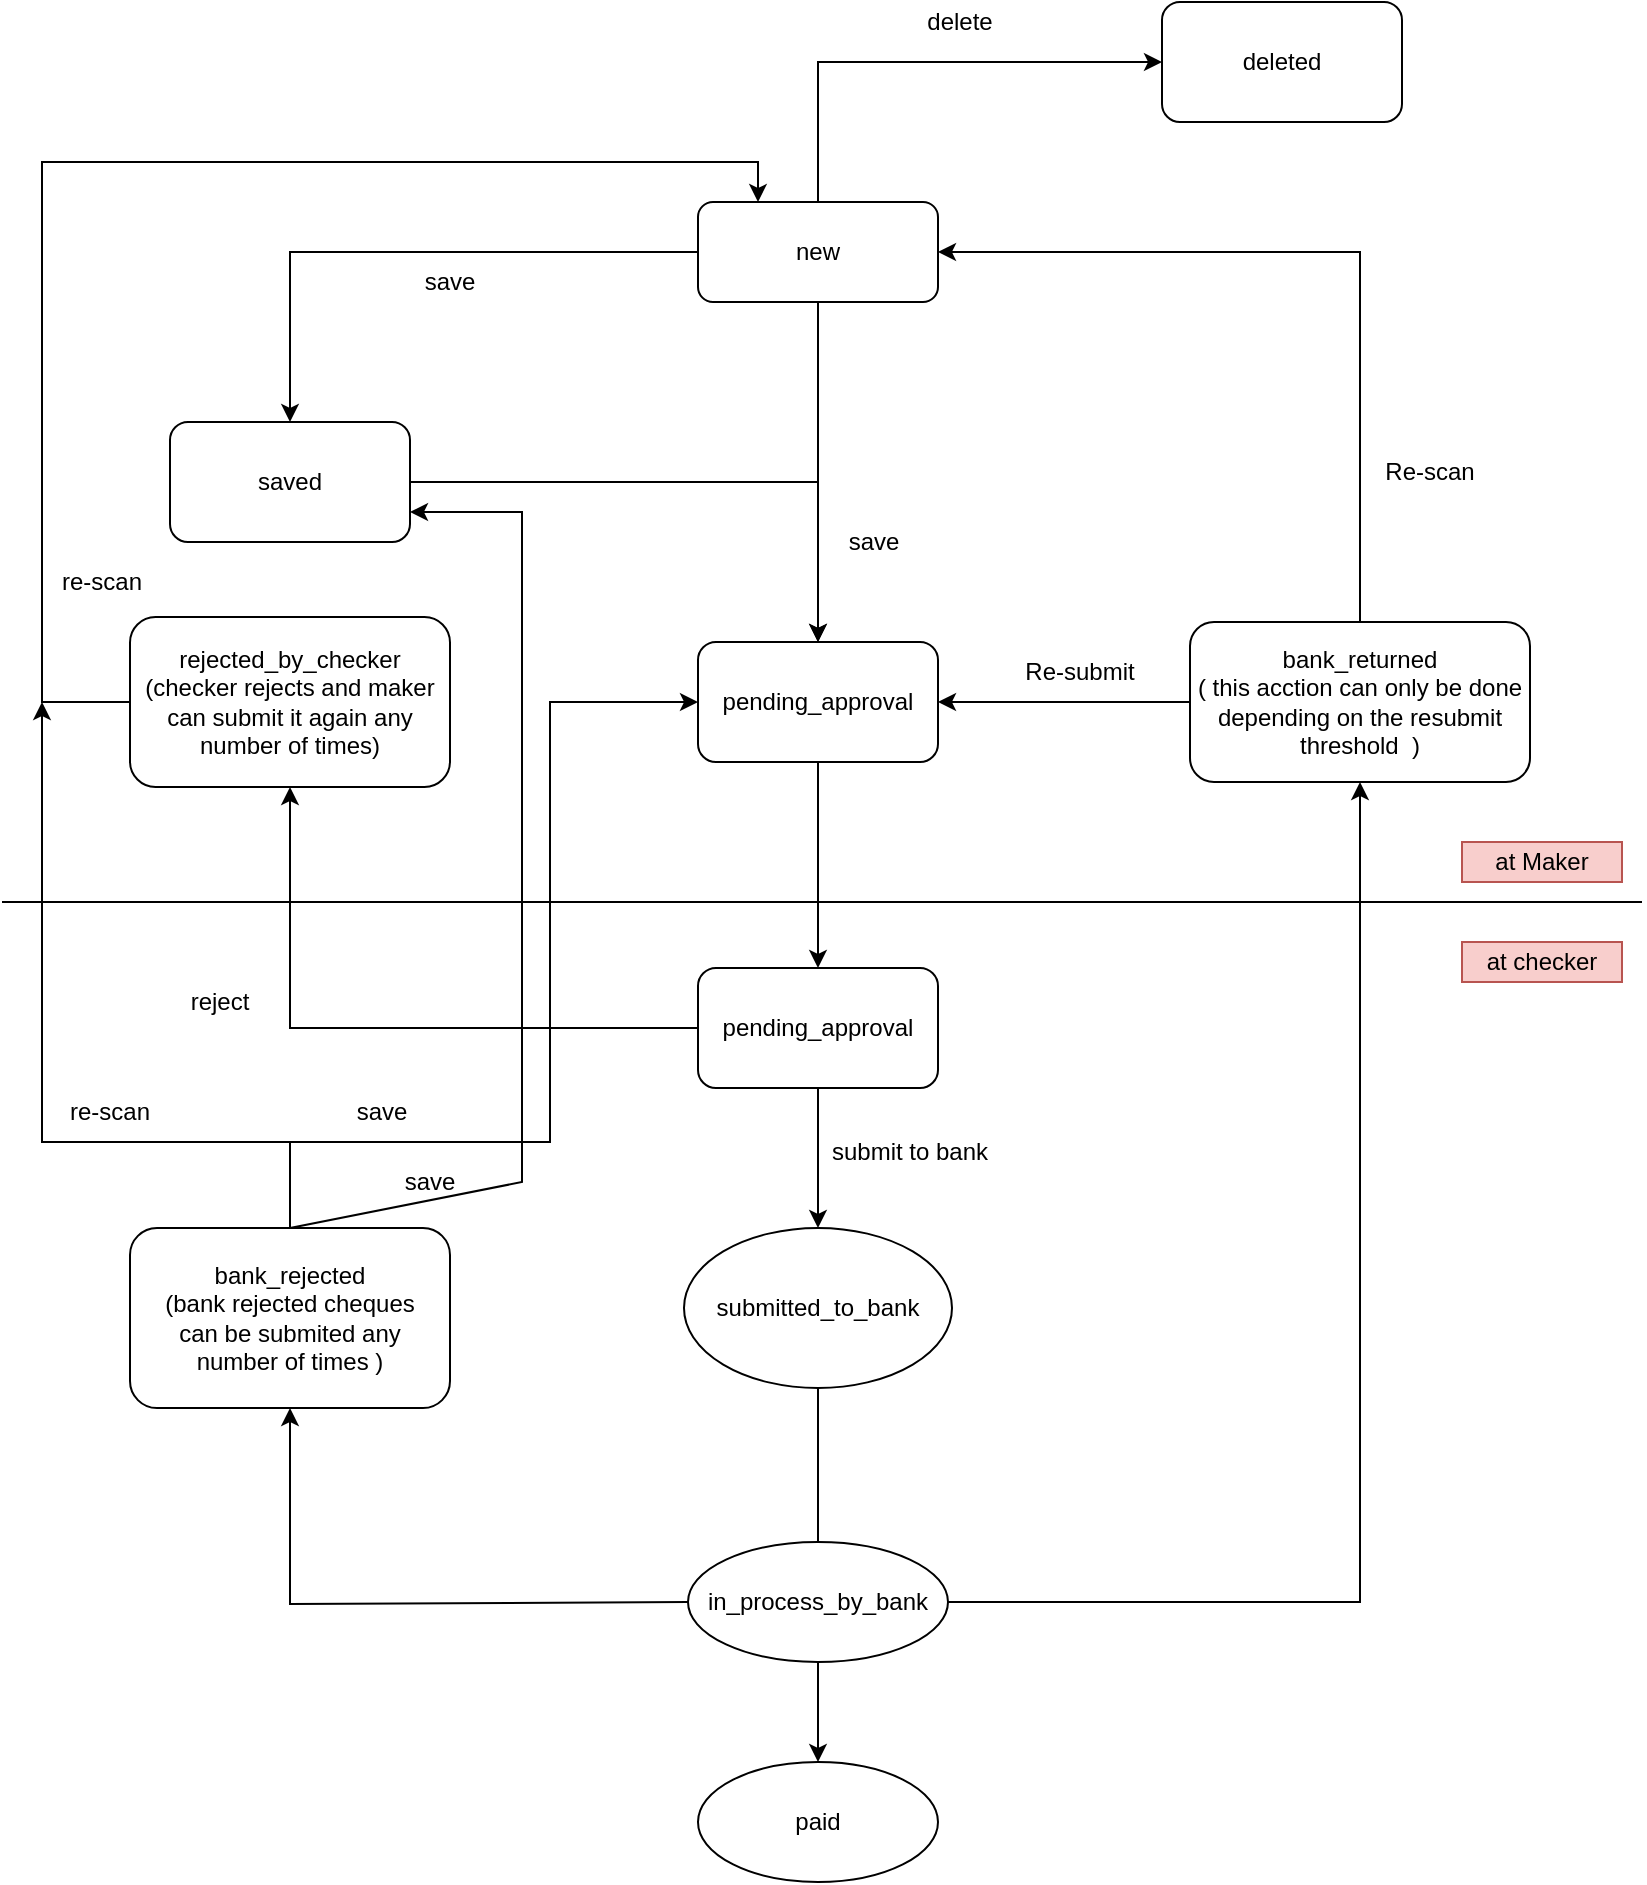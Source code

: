 <mxfile>
    <diagram id="awTKcjxFaUV9_Hsqf3XX" name="Checker- Maker">
        <mxGraphModel dx="1118" dy="790" grid="1" gridSize="10" guides="1" tooltips="1" connect="1" arrows="1" fold="1" page="1" pageScale="1" pageWidth="827" pageHeight="1169" math="0" shadow="0">
            <root>
                <mxCell id="0"/>
                <mxCell id="1" parent="0"/>
                <mxCell id="rA_mySbdPQxgZzPo7z1M-3" style="edgeStyle=orthogonalEdgeStyle;rounded=0;orthogonalLoop=1;jettySize=auto;html=1;entryX=0.5;entryY=0;entryDx=0;entryDy=0;" parent="1" source="rA_mySbdPQxgZzPo7z1M-1" target="rA_mySbdPQxgZzPo7z1M-2" edge="1">
                    <mxGeometry relative="1" as="geometry"/>
                </mxCell>
                <mxCell id="rA_mySbdPQxgZzPo7z1M-6" style="edgeStyle=orthogonalEdgeStyle;rounded=0;orthogonalLoop=1;jettySize=auto;html=1;entryX=0.5;entryY=0;entryDx=0;entryDy=0;" parent="1" source="rA_mySbdPQxgZzPo7z1M-1" target="rA_mySbdPQxgZzPo7z1M-4" edge="1">
                    <mxGeometry relative="1" as="geometry"/>
                </mxCell>
                <mxCell id="9" style="edgeStyle=none;html=1;entryX=0;entryY=0.5;entryDx=0;entryDy=0;rounded=0;" parent="1" source="rA_mySbdPQxgZzPo7z1M-1" target="8" edge="1">
                    <mxGeometry relative="1" as="geometry">
                        <Array as="points">
                            <mxPoint x="408" y="60"/>
                        </Array>
                    </mxGeometry>
                </mxCell>
                <mxCell id="rA_mySbdPQxgZzPo7z1M-1" value="new" style="rounded=1;whiteSpace=wrap;html=1;" parent="1" vertex="1">
                    <mxGeometry x="348" y="130" width="120" height="50" as="geometry"/>
                </mxCell>
                <mxCell id="rA_mySbdPQxgZzPo7z1M-5" style="edgeStyle=orthogonalEdgeStyle;rounded=0;orthogonalLoop=1;jettySize=auto;html=1;" parent="1" source="rA_mySbdPQxgZzPo7z1M-2" target="rA_mySbdPQxgZzPo7z1M-4" edge="1">
                    <mxGeometry relative="1" as="geometry"/>
                </mxCell>
                <mxCell id="rA_mySbdPQxgZzPo7z1M-2" value="saved" style="rounded=1;whiteSpace=wrap;html=1;" parent="1" vertex="1">
                    <mxGeometry x="84" y="240" width="120" height="60" as="geometry"/>
                </mxCell>
                <mxCell id="rA_mySbdPQxgZzPo7z1M-9" style="edgeStyle=orthogonalEdgeStyle;rounded=0;orthogonalLoop=1;jettySize=auto;html=1;entryX=0.5;entryY=0;entryDx=0;entryDy=0;" parent="1" source="rA_mySbdPQxgZzPo7z1M-4" target="13" edge="1">
                    <mxGeometry relative="1" as="geometry">
                        <mxPoint x="408" y="470" as="targetPoint"/>
                    </mxGeometry>
                </mxCell>
                <mxCell id="rA_mySbdPQxgZzPo7z1M-4" value="pending_approval" style="rounded=1;whiteSpace=wrap;html=1;" parent="1" vertex="1">
                    <mxGeometry x="348" y="350" width="120" height="60" as="geometry"/>
                </mxCell>
                <mxCell id="rA_mySbdPQxgZzPo7z1M-11" style="edgeStyle=orthogonalEdgeStyle;rounded=0;orthogonalLoop=1;jettySize=auto;html=1;entryX=0.5;entryY=0;entryDx=0;entryDy=0;exitX=0.5;exitY=1;exitDx=0;exitDy=0;" parent="1" source="13" target="rA_mySbdPQxgZzPo7z1M-10" edge="1">
                    <mxGeometry relative="1" as="geometry">
                        <mxPoint x="408" y="583" as="sourcePoint"/>
                    </mxGeometry>
                </mxCell>
                <mxCell id="rA_mySbdPQxgZzPo7z1M-13" style="edgeStyle=orthogonalEdgeStyle;rounded=0;orthogonalLoop=1;jettySize=auto;html=1;exitX=0;exitY=0.5;exitDx=0;exitDy=0;" parent="1" source="13" target="rA_mySbdPQxgZzPo7z1M-15" edge="1">
                    <mxGeometry relative="1" as="geometry">
                        <mxPoint x="694" y="420" as="targetPoint"/>
                        <mxPoint x="348" y="510" as="sourcePoint"/>
                    </mxGeometry>
                </mxCell>
                <mxCell id="rA_mySbdPQxgZzPo7z1M-17" style="edgeStyle=orthogonalEdgeStyle;rounded=0;orthogonalLoop=1;jettySize=auto;html=1;" parent="1" source="rA_mySbdPQxgZzPo7z1M-10" edge="1">
                    <mxGeometry relative="1" as="geometry">
                        <mxPoint x="408" y="810" as="targetPoint"/>
                    </mxGeometry>
                </mxCell>
                <mxCell id="rA_mySbdPQxgZzPo7z1M-10" value="submitted_to_bank" style="ellipse;whiteSpace=wrap;html=1;" parent="1" vertex="1">
                    <mxGeometry x="341" y="643" width="134" height="80" as="geometry"/>
                </mxCell>
                <mxCell id="19" style="edgeStyle=none;html=1;exitX=0;exitY=0.5;exitDx=0;exitDy=0;rounded=0;entryX=0.25;entryY=0;entryDx=0;entryDy=0;" edge="1" parent="1" source="rA_mySbdPQxgZzPo7z1M-15" target="rA_mySbdPQxgZzPo7z1M-1">
                    <mxGeometry relative="1" as="geometry">
                        <mxPoint x="310" y="110" as="targetPoint"/>
                        <Array as="points">
                            <mxPoint x="20" y="380"/>
                            <mxPoint x="20" y="110"/>
                            <mxPoint x="378" y="110"/>
                        </Array>
                    </mxGeometry>
                </mxCell>
                <mxCell id="rA_mySbdPQxgZzPo7z1M-15" value="rejected_by_checker&lt;br&gt;(checker rejects and maker can submit it again any number of times)" style="rounded=1;whiteSpace=wrap;html=1;" parent="1" vertex="1">
                    <mxGeometry x="64" y="337.5" width="160" height="85" as="geometry"/>
                </mxCell>
                <mxCell id="rA_mySbdPQxgZzPo7z1M-21" style="edgeStyle=orthogonalEdgeStyle;rounded=0;orthogonalLoop=1;jettySize=auto;html=1;exitX=1;exitY=0.5;exitDx=0;exitDy=0;" parent="1" source="rA_mySbdPQxgZzPo7z1M-18" target="rA_mySbdPQxgZzPo7z1M-20" edge="1">
                    <mxGeometry relative="1" as="geometry">
                        <mxPoint x="466" y="831" as="sourcePoint"/>
                    </mxGeometry>
                </mxCell>
                <mxCell id="8iPuRaanS0iod83LBXcC-2" style="edgeStyle=none;html=1;entryX=0.5;entryY=1;entryDx=0;entryDy=0;rounded=0;exitX=0;exitY=0.5;exitDx=0;exitDy=0;" parent="1" source="rA_mySbdPQxgZzPo7z1M-18" target="8iPuRaanS0iod83LBXcC-1" edge="1">
                    <mxGeometry relative="1" as="geometry">
                        <mxPoint x="144" y="831" as="targetPoint"/>
                        <Array as="points">
                            <mxPoint x="144" y="831"/>
                        </Array>
                        <mxPoint x="350" y="831" as="sourcePoint"/>
                    </mxGeometry>
                </mxCell>
                <mxCell id="18" style="edgeStyle=none;rounded=0;html=1;" parent="1" source="rA_mySbdPQxgZzPo7z1M-18" target="17" edge="1">
                    <mxGeometry relative="1" as="geometry"/>
                </mxCell>
                <mxCell id="rA_mySbdPQxgZzPo7z1M-18" value="in_process_by_bank" style="ellipse;whiteSpace=wrap;html=1;" parent="1" vertex="1">
                    <mxGeometry x="343" y="800" width="130" height="60" as="geometry"/>
                </mxCell>
                <mxCell id="rA_mySbdPQxgZzPo7z1M-22" style="edgeStyle=orthogonalEdgeStyle;rounded=0;orthogonalLoop=1;jettySize=auto;html=1;entryX=1;entryY=0.5;entryDx=0;entryDy=0;" parent="1" source="rA_mySbdPQxgZzPo7z1M-20" target="rA_mySbdPQxgZzPo7z1M-4" edge="1">
                    <mxGeometry relative="1" as="geometry"/>
                </mxCell>
                <mxCell id="rA_mySbdPQxgZzPo7z1M-27" style="edgeStyle=orthogonalEdgeStyle;rounded=0;orthogonalLoop=1;jettySize=auto;html=1;entryX=1;entryY=0.5;entryDx=0;entryDy=0;" parent="1" source="rA_mySbdPQxgZzPo7z1M-20" target="rA_mySbdPQxgZzPo7z1M-1" edge="1">
                    <mxGeometry relative="1" as="geometry">
                        <mxPoint x="514" y="135" as="targetPoint"/>
                        <Array as="points">
                            <mxPoint x="679" y="155"/>
                        </Array>
                    </mxGeometry>
                </mxCell>
                <mxCell id="rA_mySbdPQxgZzPo7z1M-20" value="bank_returned&lt;br&gt;( this acction can only be done depending on the resubmit threshold&amp;nbsp; )" style="rounded=1;whiteSpace=wrap;html=1;" parent="1" vertex="1">
                    <mxGeometry x="594" y="340" width="170" height="80" as="geometry"/>
                </mxCell>
                <mxCell id="rA_mySbdPQxgZzPo7z1M-23" value="Re-submit" style="text;html=1;strokeColor=none;fillColor=none;align=center;verticalAlign=middle;whiteSpace=wrap;rounded=0;" parent="1" vertex="1">
                    <mxGeometry x="504" y="350" width="70" height="30" as="geometry"/>
                </mxCell>
                <mxCell id="rA_mySbdPQxgZzPo7z1M-28" value="Re-scan" style="text;html=1;strokeColor=none;fillColor=none;align=center;verticalAlign=middle;whiteSpace=wrap;rounded=0;rotation=0;" parent="1" vertex="1">
                    <mxGeometry x="684" y="250" width="60" height="30" as="geometry"/>
                </mxCell>
                <mxCell id="8iPuRaanS0iod83LBXcC-5" style="edgeStyle=none;rounded=0;html=1;entryX=0;entryY=0.5;entryDx=0;entryDy=0;" parent="1" source="8iPuRaanS0iod83LBXcC-1" target="rA_mySbdPQxgZzPo7z1M-4" edge="1">
                    <mxGeometry relative="1" as="geometry">
                        <Array as="points">
                            <mxPoint x="144" y="600"/>
                            <mxPoint x="274" y="600"/>
                            <mxPoint x="274" y="380"/>
                        </Array>
                    </mxGeometry>
                </mxCell>
                <mxCell id="21" style="edgeStyle=none;rounded=0;html=1;exitX=0.5;exitY=0;exitDx=0;exitDy=0;" edge="1" parent="1" source="8iPuRaanS0iod83LBXcC-1">
                    <mxGeometry relative="1" as="geometry">
                        <mxPoint x="20" y="380" as="targetPoint"/>
                        <Array as="points">
                            <mxPoint x="144" y="600"/>
                            <mxPoint x="20" y="600"/>
                        </Array>
                    </mxGeometry>
                </mxCell>
                <mxCell id="27" style="edgeStyle=none;rounded=0;html=1;exitX=0.5;exitY=0;exitDx=0;exitDy=0;entryX=1;entryY=0.75;entryDx=0;entryDy=0;" edge="1" parent="1" source="8iPuRaanS0iod83LBXcC-1" target="rA_mySbdPQxgZzPo7z1M-2">
                    <mxGeometry relative="1" as="geometry">
                        <Array as="points">
                            <mxPoint x="260" y="620"/>
                            <mxPoint x="260" y="285"/>
                        </Array>
                    </mxGeometry>
                </mxCell>
                <mxCell id="8iPuRaanS0iod83LBXcC-1" value="bank_rejected&lt;br&gt;(bank rejected cheques &lt;br&gt;can be submited any &lt;br&gt;number of times )" style="rounded=1;whiteSpace=wrap;html=1;" parent="1" vertex="1">
                    <mxGeometry x="64" y="643" width="160" height="90" as="geometry"/>
                </mxCell>
                <mxCell id="2" value="save" style="text;html=1;strokeColor=none;fillColor=none;align=center;verticalAlign=middle;whiteSpace=wrap;rounded=0;" parent="1" vertex="1">
                    <mxGeometry x="184" y="610" width="60" height="20" as="geometry"/>
                </mxCell>
                <mxCell id="3" value="save" style="text;html=1;strokeColor=none;fillColor=none;align=center;verticalAlign=middle;whiteSpace=wrap;rounded=0;" parent="1" vertex="1">
                    <mxGeometry x="408" y="290" width="56" height="20" as="geometry"/>
                </mxCell>
                <mxCell id="4" value="save" style="text;html=1;strokeColor=none;fillColor=none;align=center;verticalAlign=middle;whiteSpace=wrap;rounded=0;" parent="1" vertex="1">
                    <mxGeometry x="204" y="160" width="40" height="20" as="geometry"/>
                </mxCell>
                <mxCell id="5" value="reject" style="text;html=1;strokeColor=none;fillColor=none;align=center;verticalAlign=middle;whiteSpace=wrap;rounded=0;" parent="1" vertex="1">
                    <mxGeometry x="84" y="520" width="50" height="20" as="geometry"/>
                </mxCell>
                <mxCell id="8" value="deleted" style="rounded=1;whiteSpace=wrap;html=1;" parent="1" vertex="1">
                    <mxGeometry x="580" y="30" width="120" height="60" as="geometry"/>
                </mxCell>
                <mxCell id="10" value="delete" style="text;html=1;strokeColor=none;fillColor=none;align=center;verticalAlign=middle;whiteSpace=wrap;rounded=0;" parent="1" vertex="1">
                    <mxGeometry x="454" y="30" width="50" height="20" as="geometry"/>
                </mxCell>
                <mxCell id="11" value="submit to bank" style="text;html=1;strokeColor=none;fillColor=none;align=center;verticalAlign=middle;whiteSpace=wrap;rounded=0;" parent="1" vertex="1">
                    <mxGeometry x="404" y="594.5" width="100" height="20" as="geometry"/>
                </mxCell>
                <mxCell id="13" value="&lt;span&gt;pending_approval&lt;/span&gt;" style="rounded=1;whiteSpace=wrap;html=1;" parent="1" vertex="1">
                    <mxGeometry x="348" y="513" width="120" height="60" as="geometry"/>
                </mxCell>
                <mxCell id="14" value="" style="endArrow=none;html=1;" parent="1" edge="1">
                    <mxGeometry width="50" height="50" relative="1" as="geometry">
                        <mxPoint y="480" as="sourcePoint"/>
                        <mxPoint x="820" y="480" as="targetPoint"/>
                    </mxGeometry>
                </mxCell>
                <mxCell id="15" value="at checker" style="text;html=1;strokeColor=#b85450;fillColor=#f8cecc;align=center;verticalAlign=middle;whiteSpace=wrap;rounded=0;" parent="1" vertex="1">
                    <mxGeometry x="730" y="500" width="80" height="20" as="geometry"/>
                </mxCell>
                <mxCell id="16" value="at Maker" style="text;html=1;strokeColor=#b85450;fillColor=#f8cecc;align=center;verticalAlign=middle;whiteSpace=wrap;rounded=0;" parent="1" vertex="1">
                    <mxGeometry x="730" y="450" width="80" height="20" as="geometry"/>
                </mxCell>
                <mxCell id="17" value="paid" style="ellipse;whiteSpace=wrap;html=1;" parent="1" vertex="1">
                    <mxGeometry x="348" y="910" width="120" height="60" as="geometry"/>
                </mxCell>
                <mxCell id="20" value="re-scan" style="text;html=1;strokeColor=none;fillColor=none;align=center;verticalAlign=middle;whiteSpace=wrap;rounded=0;" vertex="1" parent="1">
                    <mxGeometry x="20" y="310" width="60" height="20" as="geometry"/>
                </mxCell>
                <mxCell id="22" value="re-scan" style="text;html=1;strokeColor=none;fillColor=none;align=center;verticalAlign=middle;whiteSpace=wrap;rounded=0;" vertex="1" parent="1">
                    <mxGeometry x="24" y="575" width="60" height="20" as="geometry"/>
                </mxCell>
                <mxCell id="28" value="save" style="text;html=1;strokeColor=none;fillColor=none;align=center;verticalAlign=middle;whiteSpace=wrap;rounded=0;" vertex="1" parent="1">
                    <mxGeometry x="160" y="575" width="60" height="20" as="geometry"/>
                </mxCell>
            </root>
        </mxGraphModel>
    </diagram>
    <diagram id="IPpUbXnbxSLoPscIQ0U4" name="Self-auth">
        <mxGraphModel dx="1118" dy="790" grid="1" gridSize="10" guides="1" tooltips="1" connect="1" arrows="1" fold="1" page="1" pageScale="1" pageWidth="850" pageHeight="1100" math="0" shadow="0">
            <root>
                <mxCell id="wfh0Dg2VfORi76VOenaT-0"/>
                <mxCell id="wfh0Dg2VfORi76VOenaT-1" parent="wfh0Dg2VfORi76VOenaT-0"/>
                <mxCell id="ScqjLURCVzaIq1jWpinE-0" style="edgeStyle=orthogonalEdgeStyle;rounded=0;orthogonalLoop=1;jettySize=auto;html=1;entryX=0.5;entryY=0;entryDx=0;entryDy=0;" parent="wfh0Dg2VfORi76VOenaT-1" source="ScqjLURCVzaIq1jWpinE-2" target="ScqjLURCVzaIq1jWpinE-4" edge="1">
                    <mxGeometry relative="1" as="geometry"/>
                </mxCell>
                <mxCell id="ScqjLURCVzaIq1jWpinE-1" style="edgeStyle=orthogonalEdgeStyle;rounded=0;orthogonalLoop=1;jettySize=auto;html=1;entryX=0.5;entryY=0;entryDx=0;entryDy=0;" parent="wfh0Dg2VfORi76VOenaT-1" source="ScqjLURCVzaIq1jWpinE-2" target="3JZBuLF2i-BWoR61zFvi-1" edge="1">
                    <mxGeometry relative="1" as="geometry">
                        <mxPoint x="404" y="390" as="targetPoint"/>
                    </mxGeometry>
                </mxCell>
                <mxCell id="bbuCX8ifBfkxHszUebam-1" style="edgeStyle=none;rounded=0;html=1;entryX=0;entryY=0.5;entryDx=0;entryDy=0;" parent="wfh0Dg2VfORi76VOenaT-1" source="ScqjLURCVzaIq1jWpinE-2" target="bbuCX8ifBfkxHszUebam-0" edge="1">
                    <mxGeometry relative="1" as="geometry">
                        <Array as="points">
                            <mxPoint x="404" y="130"/>
                        </Array>
                    </mxGeometry>
                </mxCell>
                <mxCell id="ScqjLURCVzaIq1jWpinE-2" value="new" style="rounded=1;whiteSpace=wrap;html=1;" parent="wfh0Dg2VfORi76VOenaT-1" vertex="1">
                    <mxGeometry x="344" y="220" width="120" height="60" as="geometry"/>
                </mxCell>
                <mxCell id="ScqjLURCVzaIq1jWpinE-3" style="edgeStyle=orthogonalEdgeStyle;rounded=0;orthogonalLoop=1;jettySize=auto;html=1;entryX=0.5;entryY=0;entryDx=0;entryDy=0;" parent="wfh0Dg2VfORi76VOenaT-1" source="ScqjLURCVzaIq1jWpinE-4" target="3JZBuLF2i-BWoR61zFvi-1" edge="1">
                    <mxGeometry relative="1" as="geometry">
                        <mxPoint x="390" y="420" as="targetPoint"/>
                    </mxGeometry>
                </mxCell>
                <mxCell id="ScqjLURCVzaIq1jWpinE-4" value="saved" style="rounded=1;whiteSpace=wrap;html=1;" parent="wfh0Dg2VfORi76VOenaT-1" vertex="1">
                    <mxGeometry x="170" y="310" width="120" height="60" as="geometry"/>
                </mxCell>
                <mxCell id="ScqjLURCVzaIq1jWpinE-10" style="edgeStyle=orthogonalEdgeStyle;rounded=0;orthogonalLoop=1;jettySize=auto;html=1;exitX=0.5;exitY=1;exitDx=0;exitDy=0;entryX=0.5;entryY=0;entryDx=0;entryDy=0;" parent="wfh0Dg2VfORi76VOenaT-1" source="3JZBuLF2i-BWoR61zFvi-1" target="lbLdeF5fToItT7gbiHIw-0" edge="1">
                    <mxGeometry relative="1" as="geometry">
                        <mxPoint x="404" y="520" as="sourcePoint"/>
                        <mxPoint x="404" y="540" as="targetPoint"/>
                    </mxGeometry>
                </mxCell>
                <mxCell id="ScqjLURCVzaIq1jWpinE-14" value="" style="edgeStyle=orthogonalEdgeStyle;rounded=0;orthogonalLoop=1;jettySize=auto;html=1;exitX=0.5;exitY=1;exitDx=0;exitDy=0;" parent="wfh0Dg2VfORi76VOenaT-1" source="lbLdeF5fToItT7gbiHIw-0" target="ScqjLURCVzaIq1jWpinE-17" edge="1">
                    <mxGeometry relative="1" as="geometry">
                        <mxPoint x="404" y="720" as="targetPoint"/>
                        <mxPoint x="404" y="626" as="sourcePoint"/>
                    </mxGeometry>
                </mxCell>
                <mxCell id="ScqjLURCVzaIq1jWpinE-15" style="edgeStyle=orthogonalEdgeStyle;rounded=0;orthogonalLoop=1;jettySize=auto;html=1;exitX=1;exitY=0.5;exitDx=0;exitDy=0;" parent="wfh0Dg2VfORi76VOenaT-1" source="lbLdeF5fToItT7gbiHIw-0" target="ScqjLURCVzaIq1jWpinE-20" edge="1">
                    <mxGeometry relative="1" as="geometry">
                        <mxPoint x="530" y="560" as="sourcePoint"/>
                    </mxGeometry>
                </mxCell>
                <mxCell id="ScqjLURCVzaIq1jWpinE-17" value="paid" style="ellipse;whiteSpace=wrap;html=1;" parent="wfh0Dg2VfORi76VOenaT-1" vertex="1">
                    <mxGeometry x="344" y="640" width="120" height="60" as="geometry"/>
                </mxCell>
                <mxCell id="ScqjLURCVzaIq1jWpinE-18" style="edgeStyle=orthogonalEdgeStyle;rounded=0;orthogonalLoop=1;jettySize=auto;html=1;" parent="wfh0Dg2VfORi76VOenaT-1" source="ScqjLURCVzaIq1jWpinE-20" target="3JZBuLF2i-BWoR61zFvi-1" edge="1">
                    <mxGeometry relative="1" as="geometry">
                        <mxPoint x="471" y="430" as="targetPoint"/>
                    </mxGeometry>
                </mxCell>
                <mxCell id="ScqjLURCVzaIq1jWpinE-19" style="edgeStyle=orthogonalEdgeStyle;rounded=0;orthogonalLoop=1;jettySize=auto;html=1;entryX=1;entryY=0.5;entryDx=0;entryDy=0;exitX=0.5;exitY=0;exitDx=0;exitDy=0;" parent="wfh0Dg2VfORi76VOenaT-1" source="ScqjLURCVzaIq1jWpinE-20" target="ScqjLURCVzaIq1jWpinE-2" edge="1">
                    <mxGeometry relative="1" as="geometry">
                        <mxPoint x="510" y="165" as="targetPoint"/>
                        <Array as="points">
                            <mxPoint x="655" y="250"/>
                        </Array>
                    </mxGeometry>
                </mxCell>
                <mxCell id="O_F8tXG6ATDjxLUj2VN0-2" style="edgeStyle=none;rounded=0;html=1;exitX=0.25;exitY=0;exitDx=0;exitDy=0;entryX=1;entryY=0.75;entryDx=0;entryDy=0;" edge="1" parent="wfh0Dg2VfORi76VOenaT-1" source="ScqjLURCVzaIq1jWpinE-20" target="ScqjLURCVzaIq1jWpinE-4">
                    <mxGeometry relative="1" as="geometry">
                        <Array as="points">
                            <mxPoint x="613" y="355"/>
                        </Array>
                    </mxGeometry>
                </mxCell>
                <mxCell id="ScqjLURCVzaIq1jWpinE-20" value="bank_returned&lt;br&gt;( this acction can only be done depending on the resubmit threshold&amp;nbsp; )" style="rounded=1;whiteSpace=wrap;html=1;" parent="wfh0Dg2VfORi76VOenaT-1" vertex="1">
                    <mxGeometry x="570" y="390" width="170" height="80" as="geometry"/>
                </mxCell>
                <mxCell id="ScqjLURCVzaIq1jWpinE-21" value="Re-submit" style="text;html=1;strokeColor=none;fillColor=none;align=center;verticalAlign=middle;whiteSpace=wrap;rounded=0;" parent="wfh0Dg2VfORi76VOenaT-1" vertex="1">
                    <mxGeometry x="490" y="400" width="70" height="30" as="geometry"/>
                </mxCell>
                <mxCell id="ScqjLURCVzaIq1jWpinE-22" value="Re-scan" style="text;html=1;strokeColor=none;fillColor=none;align=center;verticalAlign=middle;whiteSpace=wrap;rounded=0;rotation=0;" parent="wfh0Dg2VfORi76VOenaT-1" vertex="1">
                    <mxGeometry x="660" y="290" width="60" height="30" as="geometry"/>
                </mxCell>
                <mxCell id="3JZBuLF2i-BWoR61zFvi-1" value="&lt;span&gt;submitted_to_bank&lt;/span&gt;" style="rounded=1;whiteSpace=wrap;html=1;" parent="wfh0Dg2VfORi76VOenaT-1" vertex="1">
                    <mxGeometry x="344" y="400" width="120" height="60" as="geometry"/>
                </mxCell>
                <mxCell id="da0BWbkMFkGeCtk3tMyG-1" style="edgeStyle=none;rounded=0;html=1;exitX=0;exitY=0.5;exitDx=0;exitDy=0;entryX=0.5;entryY=1;entryDx=0;entryDy=0;" parent="wfh0Dg2VfORi76VOenaT-1" source="lbLdeF5fToItT7gbiHIw-0" target="da0BWbkMFkGeCtk3tMyG-0" edge="1">
                    <mxGeometry relative="1" as="geometry">
                        <Array as="points">
                            <mxPoint x="130" y="560"/>
                        </Array>
                    </mxGeometry>
                </mxCell>
                <mxCell id="lbLdeF5fToItT7gbiHIw-0" value="in_process_by_bank" style="ellipse;whiteSpace=wrap;html=1;" parent="wfh0Dg2VfORi76VOenaT-1" vertex="1">
                    <mxGeometry x="334" y="530" width="140" height="60" as="geometry"/>
                </mxCell>
                <mxCell id="bbuCX8ifBfkxHszUebam-0" value="deleted" style="rounded=1;whiteSpace=wrap;html=1;" parent="wfh0Dg2VfORi76VOenaT-1" vertex="1">
                    <mxGeometry x="500" y="100" width="120" height="60" as="geometry"/>
                </mxCell>
                <mxCell id="AKEtbYtDy_aDEkyMldP8-0" value="delete" style="text;html=1;strokeColor=none;fillColor=none;align=center;verticalAlign=middle;whiteSpace=wrap;rounded=0;" parent="wfh0Dg2VfORi76VOenaT-1" vertex="1">
                    <mxGeometry x="414" y="110" width="50" height="20" as="geometry"/>
                </mxCell>
                <mxCell id="WJr55I9Jn3G7XyvF7QrA-0" value="save" style="text;html=1;strokeColor=none;fillColor=none;align=center;verticalAlign=middle;whiteSpace=wrap;rounded=0;" parent="wfh0Dg2VfORi76VOenaT-1" vertex="1">
                    <mxGeometry x="240" y="220" width="40" height="20" as="geometry"/>
                </mxCell>
                <mxCell id="O_F8tXG6ATDjxLUj2VN0-6" style="edgeStyle=none;rounded=0;html=1;exitX=0;exitY=1;exitDx=0;exitDy=0;" edge="1" parent="wfh0Dg2VfORi76VOenaT-1" source="YSFdXPvCEQVZLwuHXir4-0">
                    <mxGeometry relative="1" as="geometry">
                        <mxPoint x="400" y="340" as="targetPoint"/>
                    </mxGeometry>
                </mxCell>
                <mxCell id="YSFdXPvCEQVZLwuHXir4-0" value="submit to bank" style="text;html=1;strokeColor=none;fillColor=none;align=center;verticalAlign=middle;whiteSpace=wrap;rounded=0;" parent="wfh0Dg2VfORi76VOenaT-1" vertex="1">
                    <mxGeometry x="290" y="320" width="100" height="20" as="geometry"/>
                </mxCell>
                <mxCell id="YSFdXPvCEQVZLwuHXir4-1" value="submit to bank" style="text;html=1;strokeColor=none;fillColor=none;align=center;verticalAlign=middle;whiteSpace=wrap;rounded=0;" parent="wfh0Dg2VfORi76VOenaT-1" vertex="1">
                    <mxGeometry x="400" y="295" width="100" height="20" as="geometry"/>
                </mxCell>
                <mxCell id="da0BWbkMFkGeCtk3tMyG-3" style="edgeStyle=none;rounded=0;html=1;exitX=1;exitY=0.5;exitDx=0;exitDy=0;entryX=0;entryY=0.5;entryDx=0;entryDy=0;" parent="wfh0Dg2VfORi76VOenaT-1" source="da0BWbkMFkGeCtk3tMyG-0" target="3JZBuLF2i-BWoR61zFvi-1" edge="1">
                    <mxGeometry relative="1" as="geometry">
                        <Array as="points">
                            <mxPoint x="280" y="475"/>
                            <mxPoint x="280" y="430"/>
                        </Array>
                    </mxGeometry>
                </mxCell>
                <mxCell id="O_F8tXG6ATDjxLUj2VN0-0" style="edgeStyle=none;rounded=0;html=1;entryX=0.25;entryY=0;entryDx=0;entryDy=0;" edge="1" parent="wfh0Dg2VfORi76VOenaT-1" source="da0BWbkMFkGeCtk3tMyG-0" target="ScqjLURCVzaIq1jWpinE-2">
                    <mxGeometry relative="1" as="geometry">
                        <Array as="points">
                            <mxPoint x="130" y="160"/>
                            <mxPoint x="374" y="160"/>
                        </Array>
                    </mxGeometry>
                </mxCell>
                <mxCell id="O_F8tXG6ATDjxLUj2VN0-3" style="edgeStyle=none;rounded=0;html=1;exitX=0.75;exitY=0;exitDx=0;exitDy=0;entryX=0.5;entryY=1;entryDx=0;entryDy=0;" edge="1" parent="wfh0Dg2VfORi76VOenaT-1" source="da0BWbkMFkGeCtk3tMyG-0" target="ScqjLURCVzaIq1jWpinE-4">
                    <mxGeometry relative="1" as="geometry">
                        <Array as="points">
                            <mxPoint x="170" y="400"/>
                            <mxPoint x="230" y="400"/>
                        </Array>
                    </mxGeometry>
                </mxCell>
                <mxCell id="da0BWbkMFkGeCtk3tMyG-0" value="bank_rejected&lt;br&gt;(bank rejected cheques &lt;br&gt;can be submited any &lt;br&gt;number of times )" style="rounded=1;whiteSpace=wrap;html=1;" parent="wfh0Dg2VfORi76VOenaT-1" vertex="1">
                    <mxGeometry x="50" y="430" width="160" height="90" as="geometry"/>
                </mxCell>
                <mxCell id="da0BWbkMFkGeCtk3tMyG-4" value="submit to bank" style="text;html=1;strokeColor=none;fillColor=none;align=center;verticalAlign=middle;whiteSpace=wrap;rounded=0;" parent="wfh0Dg2VfORi76VOenaT-1" vertex="1">
                    <mxGeometry x="220" y="405" width="100" height="20" as="geometry"/>
                </mxCell>
                <mxCell id="O_F8tXG6ATDjxLUj2VN0-1" value="Re-scan" style="text;html=1;strokeColor=none;fillColor=none;align=center;verticalAlign=middle;whiteSpace=wrap;rounded=0;rotation=0;" vertex="1" parent="wfh0Dg2VfORi76VOenaT-1">
                    <mxGeometry x="130" y="130" width="60" height="30" as="geometry"/>
                </mxCell>
                <mxCell id="O_F8tXG6ATDjxLUj2VN0-4" value="save" style="text;html=1;strokeColor=none;fillColor=none;align=center;verticalAlign=middle;whiteSpace=wrap;rounded=0;" vertex="1" parent="wfh0Dg2VfORi76VOenaT-1">
                    <mxGeometry x="170" y="380" width="40" height="20" as="geometry"/>
                </mxCell>
                <mxCell id="O_F8tXG6ATDjxLUj2VN0-5" value="save" style="text;html=1;strokeColor=none;fillColor=none;align=center;verticalAlign=middle;whiteSpace=wrap;rounded=0;" vertex="1" parent="wfh0Dg2VfORi76VOenaT-1">
                    <mxGeometry x="540" y="336" width="40" height="20" as="geometry"/>
                </mxCell>
            </root>
        </mxGraphModel>
    </diagram>
</mxfile>